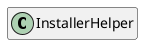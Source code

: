 @startuml
set namespaceSeparator \\
hide members
hide << alias >> circle

class InstallerHelper
@enduml
